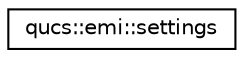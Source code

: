 digraph G
{
  edge [fontname="Helvetica",fontsize="10",labelfontname="Helvetica",labelfontsize="10"];
  node [fontname="Helvetica",fontsize="10",shape=record];
  rankdir="LR";
  Node1 [label="qucs::emi::settings",height=0.2,width=0.4,color="black", fillcolor="white", style="filled",URL="$structqucs_1_1emi_1_1settings.html"];
}
